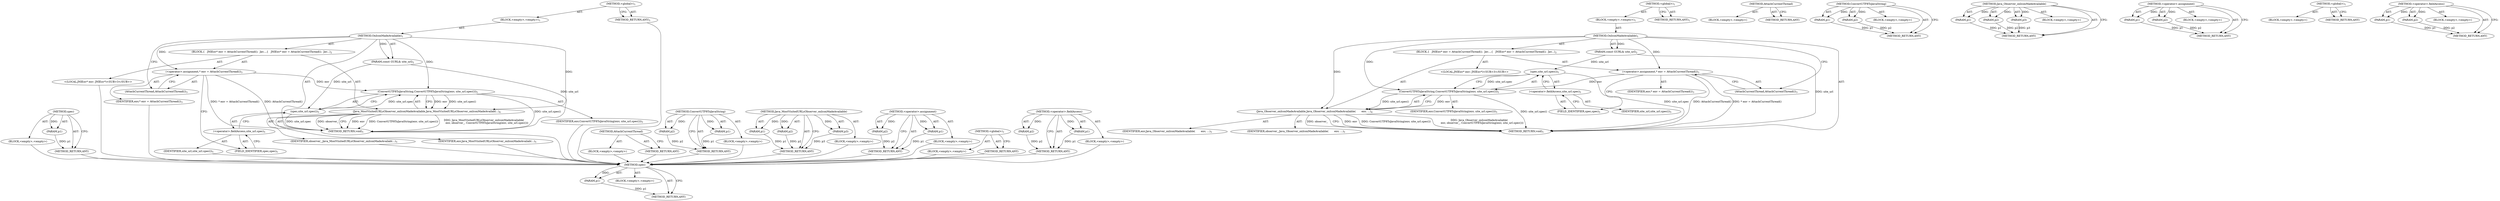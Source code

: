 digraph "&lt;operator&gt;.fieldAccess" {
vulnerable_62 [label=<(METHOD,spec)>];
vulnerable_63 [label=<(PARAM,p1)>];
vulnerable_64 [label=<(BLOCK,&lt;empty&gt;,&lt;empty&gt;)>];
vulnerable_65 [label=<(METHOD_RETURN,ANY)>];
vulnerable_6 [label=<(METHOD,&lt;global&gt;)<SUB>1</SUB>>];
vulnerable_7 [label=<(BLOCK,&lt;empty&gt;,&lt;empty&gt;)<SUB>1</SUB>>];
vulnerable_8 [label=<(METHOD,OnIconMadeAvailable)<SUB>1</SUB>>];
vulnerable_9 [label=<(PARAM,const GURL&amp; site_url)<SUB>2</SUB>>];
vulnerable_10 [label=<(BLOCK,{
   JNIEnv* env = AttachCurrentThread();
  Jav...,{
   JNIEnv* env = AttachCurrentThread();
  Jav...)<SUB>2</SUB>>];
vulnerable_11 [label="<(LOCAL,JNIEnv* env: JNIEnv*)<SUB>3</SUB>>"];
vulnerable_12 [label=<(&lt;operator&gt;.assignment,* env = AttachCurrentThread())<SUB>3</SUB>>];
vulnerable_13 [label=<(IDENTIFIER,env,* env = AttachCurrentThread())<SUB>3</SUB>>];
vulnerable_14 [label=<(AttachCurrentThread,AttachCurrentThread())<SUB>3</SUB>>];
vulnerable_15 [label=<(Java_MostVisitedURLsObserver_onIconMadeAvailable,Java_MostVisitedURLsObserver_onIconMadeAvailabl...)<SUB>4</SUB>>];
vulnerable_16 [label=<(IDENTIFIER,env,Java_MostVisitedURLsObserver_onIconMadeAvailabl...)<SUB>5</SUB>>];
vulnerable_17 [label=<(IDENTIFIER,observer_,Java_MostVisitedURLsObserver_onIconMadeAvailabl...)<SUB>5</SUB>>];
vulnerable_18 [label=<(ConvertUTF8ToJavaString,ConvertUTF8ToJavaString(env, site_url.spec()))<SUB>5</SUB>>];
vulnerable_19 [label=<(IDENTIFIER,env,ConvertUTF8ToJavaString(env, site_url.spec()))<SUB>5</SUB>>];
vulnerable_20 [label=<(spec,site_url.spec())<SUB>5</SUB>>];
vulnerable_21 [label=<(&lt;operator&gt;.fieldAccess,site_url.spec)<SUB>5</SUB>>];
vulnerable_22 [label=<(IDENTIFIER,site_url,site_url.spec())<SUB>5</SUB>>];
vulnerable_23 [label=<(FIELD_IDENTIFIER,spec,spec)<SUB>5</SUB>>];
vulnerable_24 [label=<(METHOD_RETURN,void)<SUB>1</SUB>>];
vulnerable_26 [label=<(METHOD_RETURN,ANY)<SUB>1</SUB>>];
vulnerable_48 [label=<(METHOD,AttachCurrentThread)>];
vulnerable_49 [label=<(BLOCK,&lt;empty&gt;,&lt;empty&gt;)>];
vulnerable_50 [label=<(METHOD_RETURN,ANY)>];
vulnerable_57 [label=<(METHOD,ConvertUTF8ToJavaString)>];
vulnerable_58 [label=<(PARAM,p1)>];
vulnerable_59 [label=<(PARAM,p2)>];
vulnerable_60 [label=<(BLOCK,&lt;empty&gt;,&lt;empty&gt;)>];
vulnerable_61 [label=<(METHOD_RETURN,ANY)>];
vulnerable_51 [label=<(METHOD,Java_MostVisitedURLsObserver_onIconMadeAvailable)>];
vulnerable_52 [label=<(PARAM,p1)>];
vulnerable_53 [label=<(PARAM,p2)>];
vulnerable_54 [label=<(PARAM,p3)>];
vulnerable_55 [label=<(BLOCK,&lt;empty&gt;,&lt;empty&gt;)>];
vulnerable_56 [label=<(METHOD_RETURN,ANY)>];
vulnerable_43 [label=<(METHOD,&lt;operator&gt;.assignment)>];
vulnerable_44 [label=<(PARAM,p1)>];
vulnerable_45 [label=<(PARAM,p2)>];
vulnerable_46 [label=<(BLOCK,&lt;empty&gt;,&lt;empty&gt;)>];
vulnerable_47 [label=<(METHOD_RETURN,ANY)>];
vulnerable_37 [label=<(METHOD,&lt;global&gt;)<SUB>1</SUB>>];
vulnerable_38 [label=<(BLOCK,&lt;empty&gt;,&lt;empty&gt;)>];
vulnerable_39 [label=<(METHOD_RETURN,ANY)>];
vulnerable_66 [label=<(METHOD,&lt;operator&gt;.fieldAccess)>];
vulnerable_67 [label=<(PARAM,p1)>];
vulnerable_68 [label=<(PARAM,p2)>];
vulnerable_69 [label=<(BLOCK,&lt;empty&gt;,&lt;empty&gt;)>];
vulnerable_70 [label=<(METHOD_RETURN,ANY)>];
fixed_62 [label=<(METHOD,spec)>];
fixed_63 [label=<(PARAM,p1)>];
fixed_64 [label=<(BLOCK,&lt;empty&gt;,&lt;empty&gt;)>];
fixed_65 [label=<(METHOD_RETURN,ANY)>];
fixed_6 [label=<(METHOD,&lt;global&gt;)<SUB>1</SUB>>];
fixed_7 [label=<(BLOCK,&lt;empty&gt;,&lt;empty&gt;)<SUB>1</SUB>>];
fixed_8 [label=<(METHOD,OnIconMadeAvailable)<SUB>1</SUB>>];
fixed_9 [label=<(PARAM,const GURL&amp; site_url)<SUB>2</SUB>>];
fixed_10 [label=<(BLOCK,{
   JNIEnv* env = AttachCurrentThread();
  Jav...,{
   JNIEnv* env = AttachCurrentThread();
  Jav...)<SUB>2</SUB>>];
fixed_11 [label="<(LOCAL,JNIEnv* env: JNIEnv*)<SUB>3</SUB>>"];
fixed_12 [label=<(&lt;operator&gt;.assignment,* env = AttachCurrentThread())<SUB>3</SUB>>];
fixed_13 [label=<(IDENTIFIER,env,* env = AttachCurrentThread())<SUB>3</SUB>>];
fixed_14 [label=<(AttachCurrentThread,AttachCurrentThread())<SUB>3</SUB>>];
fixed_15 [label=<(Java_Observer_onIconMadeAvailable,Java_Observer_onIconMadeAvailable(
       env, ...)<SUB>4</SUB>>];
fixed_16 [label=<(IDENTIFIER,env,Java_Observer_onIconMadeAvailable(
       env, ...)<SUB>5</SUB>>];
fixed_17 [label=<(IDENTIFIER,observer_,Java_Observer_onIconMadeAvailable(
       env, ...)<SUB>5</SUB>>];
fixed_18 [label=<(ConvertUTF8ToJavaString,ConvertUTF8ToJavaString(env, site_url.spec()))<SUB>5</SUB>>];
fixed_19 [label=<(IDENTIFIER,env,ConvertUTF8ToJavaString(env, site_url.spec()))<SUB>5</SUB>>];
fixed_20 [label=<(spec,site_url.spec())<SUB>5</SUB>>];
fixed_21 [label=<(&lt;operator&gt;.fieldAccess,site_url.spec)<SUB>5</SUB>>];
fixed_22 [label=<(IDENTIFIER,site_url,site_url.spec())<SUB>5</SUB>>];
fixed_23 [label=<(FIELD_IDENTIFIER,spec,spec)<SUB>5</SUB>>];
fixed_24 [label=<(METHOD_RETURN,void)<SUB>1</SUB>>];
fixed_26 [label=<(METHOD_RETURN,ANY)<SUB>1</SUB>>];
fixed_48 [label=<(METHOD,AttachCurrentThread)>];
fixed_49 [label=<(BLOCK,&lt;empty&gt;,&lt;empty&gt;)>];
fixed_50 [label=<(METHOD_RETURN,ANY)>];
fixed_57 [label=<(METHOD,ConvertUTF8ToJavaString)>];
fixed_58 [label=<(PARAM,p1)>];
fixed_59 [label=<(PARAM,p2)>];
fixed_60 [label=<(BLOCK,&lt;empty&gt;,&lt;empty&gt;)>];
fixed_61 [label=<(METHOD_RETURN,ANY)>];
fixed_51 [label=<(METHOD,Java_Observer_onIconMadeAvailable)>];
fixed_52 [label=<(PARAM,p1)>];
fixed_53 [label=<(PARAM,p2)>];
fixed_54 [label=<(PARAM,p3)>];
fixed_55 [label=<(BLOCK,&lt;empty&gt;,&lt;empty&gt;)>];
fixed_56 [label=<(METHOD_RETURN,ANY)>];
fixed_43 [label=<(METHOD,&lt;operator&gt;.assignment)>];
fixed_44 [label=<(PARAM,p1)>];
fixed_45 [label=<(PARAM,p2)>];
fixed_46 [label=<(BLOCK,&lt;empty&gt;,&lt;empty&gt;)>];
fixed_47 [label=<(METHOD_RETURN,ANY)>];
fixed_37 [label=<(METHOD,&lt;global&gt;)<SUB>1</SUB>>];
fixed_38 [label=<(BLOCK,&lt;empty&gt;,&lt;empty&gt;)>];
fixed_39 [label=<(METHOD_RETURN,ANY)>];
fixed_66 [label=<(METHOD,&lt;operator&gt;.fieldAccess)>];
fixed_67 [label=<(PARAM,p1)>];
fixed_68 [label=<(PARAM,p2)>];
fixed_69 [label=<(BLOCK,&lt;empty&gt;,&lt;empty&gt;)>];
fixed_70 [label=<(METHOD_RETURN,ANY)>];
vulnerable_62 -> vulnerable_63  [key=0, label="AST: "];
vulnerable_62 -> vulnerable_63  [key=1, label="DDG: "];
vulnerable_62 -> vulnerable_64  [key=0, label="AST: "];
vulnerable_62 -> vulnerable_65  [key=0, label="AST: "];
vulnerable_62 -> vulnerable_65  [key=1, label="CFG: "];
vulnerable_63 -> vulnerable_65  [key=0, label="DDG: p1"];
vulnerable_64 -> fixed_62  [key=0];
vulnerable_65 -> fixed_62  [key=0];
vulnerable_6 -> vulnerable_7  [key=0, label="AST: "];
vulnerable_6 -> vulnerable_26  [key=0, label="AST: "];
vulnerable_6 -> vulnerable_26  [key=1, label="CFG: "];
vulnerable_7 -> vulnerable_8  [key=0, label="AST: "];
vulnerable_8 -> vulnerable_9  [key=0, label="AST: "];
vulnerable_8 -> vulnerable_9  [key=1, label="DDG: "];
vulnerable_8 -> vulnerable_10  [key=0, label="AST: "];
vulnerable_8 -> vulnerable_24  [key=0, label="AST: "];
vulnerable_8 -> vulnerable_14  [key=0, label="CFG: "];
vulnerable_8 -> vulnerable_12  [key=0, label="DDG: "];
vulnerable_8 -> vulnerable_15  [key=0, label="DDG: "];
vulnerable_8 -> vulnerable_18  [key=0, label="DDG: "];
vulnerable_9 -> vulnerable_24  [key=0, label="DDG: site_url"];
vulnerable_9 -> vulnerable_20  [key=0, label="DDG: site_url"];
vulnerable_10 -> vulnerable_11  [key=0, label="AST: "];
vulnerable_10 -> vulnerable_12  [key=0, label="AST: "];
vulnerable_10 -> vulnerable_15  [key=0, label="AST: "];
vulnerable_11 -> fixed_62  [key=0];
vulnerable_12 -> vulnerable_13  [key=0, label="AST: "];
vulnerable_12 -> vulnerable_14  [key=0, label="AST: "];
vulnerable_12 -> vulnerable_23  [key=0, label="CFG: "];
vulnerable_12 -> vulnerable_24  [key=0, label="DDG: AttachCurrentThread()"];
vulnerable_12 -> vulnerable_24  [key=1, label="DDG: * env = AttachCurrentThread()"];
vulnerable_12 -> vulnerable_18  [key=0, label="DDG: env"];
vulnerable_13 -> fixed_62  [key=0];
vulnerable_14 -> vulnerable_12  [key=0, label="CFG: "];
vulnerable_15 -> vulnerable_16  [key=0, label="AST: "];
vulnerable_15 -> vulnerable_17  [key=0, label="AST: "];
vulnerable_15 -> vulnerable_18  [key=0, label="AST: "];
vulnerable_15 -> vulnerable_24  [key=0, label="CFG: "];
vulnerable_15 -> vulnerable_24  [key=1, label="DDG: env"];
vulnerable_15 -> vulnerable_24  [key=2, label="DDG: ConvertUTF8ToJavaString(env, site_url.spec())"];
vulnerable_15 -> vulnerable_24  [key=3, label="DDG: Java_MostVisitedURLsObserver_onIconMadeAvailable(
       env, observer_, ConvertUTF8ToJavaString(env, site_url.spec()))"];
vulnerable_15 -> vulnerable_24  [key=4, label="DDG: observer_"];
vulnerable_16 -> fixed_62  [key=0];
vulnerable_17 -> fixed_62  [key=0];
vulnerable_18 -> vulnerable_19  [key=0, label="AST: "];
vulnerable_18 -> vulnerable_20  [key=0, label="AST: "];
vulnerable_18 -> vulnerable_15  [key=0, label="CFG: "];
vulnerable_18 -> vulnerable_15  [key=1, label="DDG: env"];
vulnerable_18 -> vulnerable_15  [key=2, label="DDG: site_url.spec()"];
vulnerable_18 -> vulnerable_24  [key=0, label="DDG: site_url.spec()"];
vulnerable_19 -> fixed_62  [key=0];
vulnerable_20 -> vulnerable_21  [key=0, label="AST: "];
vulnerable_20 -> vulnerable_18  [key=0, label="CFG: "];
vulnerable_20 -> vulnerable_18  [key=1, label="DDG: site_url.spec"];
vulnerable_20 -> vulnerable_24  [key=0, label="DDG: site_url.spec"];
vulnerable_21 -> vulnerable_22  [key=0, label="AST: "];
vulnerable_21 -> vulnerable_23  [key=0, label="AST: "];
vulnerable_21 -> vulnerable_20  [key=0, label="CFG: "];
vulnerable_22 -> fixed_62  [key=0];
vulnerable_23 -> vulnerable_21  [key=0, label="CFG: "];
vulnerable_24 -> fixed_62  [key=0];
vulnerable_26 -> fixed_62  [key=0];
vulnerable_48 -> vulnerable_49  [key=0, label="AST: "];
vulnerable_48 -> vulnerable_50  [key=0, label="AST: "];
vulnerable_48 -> vulnerable_50  [key=1, label="CFG: "];
vulnerable_49 -> fixed_62  [key=0];
vulnerable_50 -> fixed_62  [key=0];
vulnerable_57 -> vulnerable_58  [key=0, label="AST: "];
vulnerable_57 -> vulnerable_58  [key=1, label="DDG: "];
vulnerable_57 -> vulnerable_60  [key=0, label="AST: "];
vulnerable_57 -> vulnerable_59  [key=0, label="AST: "];
vulnerable_57 -> vulnerable_59  [key=1, label="DDG: "];
vulnerable_57 -> vulnerable_61  [key=0, label="AST: "];
vulnerable_57 -> vulnerable_61  [key=1, label="CFG: "];
vulnerable_58 -> vulnerable_61  [key=0, label="DDG: p1"];
vulnerable_59 -> vulnerable_61  [key=0, label="DDG: p2"];
vulnerable_60 -> fixed_62  [key=0];
vulnerable_61 -> fixed_62  [key=0];
vulnerable_51 -> vulnerable_52  [key=0, label="AST: "];
vulnerable_51 -> vulnerable_52  [key=1, label="DDG: "];
vulnerable_51 -> vulnerable_55  [key=0, label="AST: "];
vulnerable_51 -> vulnerable_53  [key=0, label="AST: "];
vulnerable_51 -> vulnerable_53  [key=1, label="DDG: "];
vulnerable_51 -> vulnerable_56  [key=0, label="AST: "];
vulnerable_51 -> vulnerable_56  [key=1, label="CFG: "];
vulnerable_51 -> vulnerable_54  [key=0, label="AST: "];
vulnerable_51 -> vulnerable_54  [key=1, label="DDG: "];
vulnerable_52 -> vulnerable_56  [key=0, label="DDG: p1"];
vulnerable_53 -> vulnerable_56  [key=0, label="DDG: p2"];
vulnerable_54 -> vulnerable_56  [key=0, label="DDG: p3"];
vulnerable_55 -> fixed_62  [key=0];
vulnerable_56 -> fixed_62  [key=0];
vulnerable_43 -> vulnerable_44  [key=0, label="AST: "];
vulnerable_43 -> vulnerable_44  [key=1, label="DDG: "];
vulnerable_43 -> vulnerable_46  [key=0, label="AST: "];
vulnerable_43 -> vulnerable_45  [key=0, label="AST: "];
vulnerable_43 -> vulnerable_45  [key=1, label="DDG: "];
vulnerable_43 -> vulnerable_47  [key=0, label="AST: "];
vulnerable_43 -> vulnerable_47  [key=1, label="CFG: "];
vulnerable_44 -> vulnerable_47  [key=0, label="DDG: p1"];
vulnerable_45 -> vulnerable_47  [key=0, label="DDG: p2"];
vulnerable_46 -> fixed_62  [key=0];
vulnerable_47 -> fixed_62  [key=0];
vulnerable_37 -> vulnerable_38  [key=0, label="AST: "];
vulnerable_37 -> vulnerable_39  [key=0, label="AST: "];
vulnerable_37 -> vulnerable_39  [key=1, label="CFG: "];
vulnerable_38 -> fixed_62  [key=0];
vulnerable_39 -> fixed_62  [key=0];
vulnerable_66 -> vulnerable_67  [key=0, label="AST: "];
vulnerable_66 -> vulnerable_67  [key=1, label="DDG: "];
vulnerable_66 -> vulnerable_69  [key=0, label="AST: "];
vulnerable_66 -> vulnerable_68  [key=0, label="AST: "];
vulnerable_66 -> vulnerable_68  [key=1, label="DDG: "];
vulnerable_66 -> vulnerable_70  [key=0, label="AST: "];
vulnerable_66 -> vulnerable_70  [key=1, label="CFG: "];
vulnerable_67 -> vulnerable_70  [key=0, label="DDG: p1"];
vulnerable_68 -> vulnerable_70  [key=0, label="DDG: p2"];
vulnerable_69 -> fixed_62  [key=0];
vulnerable_70 -> fixed_62  [key=0];
fixed_62 -> fixed_63  [key=0, label="AST: "];
fixed_62 -> fixed_63  [key=1, label="DDG: "];
fixed_62 -> fixed_64  [key=0, label="AST: "];
fixed_62 -> fixed_65  [key=0, label="AST: "];
fixed_62 -> fixed_65  [key=1, label="CFG: "];
fixed_63 -> fixed_65  [key=0, label="DDG: p1"];
fixed_6 -> fixed_7  [key=0, label="AST: "];
fixed_6 -> fixed_26  [key=0, label="AST: "];
fixed_6 -> fixed_26  [key=1, label="CFG: "];
fixed_7 -> fixed_8  [key=0, label="AST: "];
fixed_8 -> fixed_9  [key=0, label="AST: "];
fixed_8 -> fixed_9  [key=1, label="DDG: "];
fixed_8 -> fixed_10  [key=0, label="AST: "];
fixed_8 -> fixed_24  [key=0, label="AST: "];
fixed_8 -> fixed_14  [key=0, label="CFG: "];
fixed_8 -> fixed_12  [key=0, label="DDG: "];
fixed_8 -> fixed_15  [key=0, label="DDG: "];
fixed_8 -> fixed_18  [key=0, label="DDG: "];
fixed_9 -> fixed_24  [key=0, label="DDG: site_url"];
fixed_9 -> fixed_20  [key=0, label="DDG: site_url"];
fixed_10 -> fixed_11  [key=0, label="AST: "];
fixed_10 -> fixed_12  [key=0, label="AST: "];
fixed_10 -> fixed_15  [key=0, label="AST: "];
fixed_12 -> fixed_13  [key=0, label="AST: "];
fixed_12 -> fixed_14  [key=0, label="AST: "];
fixed_12 -> fixed_23  [key=0, label="CFG: "];
fixed_12 -> fixed_24  [key=0, label="DDG: AttachCurrentThread()"];
fixed_12 -> fixed_24  [key=1, label="DDG: * env = AttachCurrentThread()"];
fixed_12 -> fixed_18  [key=0, label="DDG: env"];
fixed_14 -> fixed_12  [key=0, label="CFG: "];
fixed_15 -> fixed_16  [key=0, label="AST: "];
fixed_15 -> fixed_17  [key=0, label="AST: "];
fixed_15 -> fixed_18  [key=0, label="AST: "];
fixed_15 -> fixed_24  [key=0, label="CFG: "];
fixed_15 -> fixed_24  [key=1, label="DDG: env"];
fixed_15 -> fixed_24  [key=2, label="DDG: ConvertUTF8ToJavaString(env, site_url.spec())"];
fixed_15 -> fixed_24  [key=3, label="DDG: Java_Observer_onIconMadeAvailable(
       env, observer_, ConvertUTF8ToJavaString(env, site_url.spec()))"];
fixed_15 -> fixed_24  [key=4, label="DDG: observer_"];
fixed_18 -> fixed_19  [key=0, label="AST: "];
fixed_18 -> fixed_20  [key=0, label="AST: "];
fixed_18 -> fixed_15  [key=0, label="CFG: "];
fixed_18 -> fixed_15  [key=1, label="DDG: env"];
fixed_18 -> fixed_15  [key=2, label="DDG: site_url.spec()"];
fixed_18 -> fixed_24  [key=0, label="DDG: site_url.spec()"];
fixed_20 -> fixed_21  [key=0, label="AST: "];
fixed_20 -> fixed_18  [key=0, label="CFG: "];
fixed_20 -> fixed_18  [key=1, label="DDG: site_url.spec"];
fixed_20 -> fixed_24  [key=0, label="DDG: site_url.spec"];
fixed_21 -> fixed_22  [key=0, label="AST: "];
fixed_21 -> fixed_23  [key=0, label="AST: "];
fixed_21 -> fixed_20  [key=0, label="CFG: "];
fixed_23 -> fixed_21  [key=0, label="CFG: "];
fixed_48 -> fixed_49  [key=0, label="AST: "];
fixed_48 -> fixed_50  [key=0, label="AST: "];
fixed_48 -> fixed_50  [key=1, label="CFG: "];
fixed_57 -> fixed_58  [key=0, label="AST: "];
fixed_57 -> fixed_58  [key=1, label="DDG: "];
fixed_57 -> fixed_60  [key=0, label="AST: "];
fixed_57 -> fixed_59  [key=0, label="AST: "];
fixed_57 -> fixed_59  [key=1, label="DDG: "];
fixed_57 -> fixed_61  [key=0, label="AST: "];
fixed_57 -> fixed_61  [key=1, label="CFG: "];
fixed_58 -> fixed_61  [key=0, label="DDG: p1"];
fixed_59 -> fixed_61  [key=0, label="DDG: p2"];
fixed_51 -> fixed_52  [key=0, label="AST: "];
fixed_51 -> fixed_52  [key=1, label="DDG: "];
fixed_51 -> fixed_55  [key=0, label="AST: "];
fixed_51 -> fixed_53  [key=0, label="AST: "];
fixed_51 -> fixed_53  [key=1, label="DDG: "];
fixed_51 -> fixed_56  [key=0, label="AST: "];
fixed_51 -> fixed_56  [key=1, label="CFG: "];
fixed_51 -> fixed_54  [key=0, label="AST: "];
fixed_51 -> fixed_54  [key=1, label="DDG: "];
fixed_52 -> fixed_56  [key=0, label="DDG: p1"];
fixed_53 -> fixed_56  [key=0, label="DDG: p2"];
fixed_54 -> fixed_56  [key=0, label="DDG: p3"];
fixed_43 -> fixed_44  [key=0, label="AST: "];
fixed_43 -> fixed_44  [key=1, label="DDG: "];
fixed_43 -> fixed_46  [key=0, label="AST: "];
fixed_43 -> fixed_45  [key=0, label="AST: "];
fixed_43 -> fixed_45  [key=1, label="DDG: "];
fixed_43 -> fixed_47  [key=0, label="AST: "];
fixed_43 -> fixed_47  [key=1, label="CFG: "];
fixed_44 -> fixed_47  [key=0, label="DDG: p1"];
fixed_45 -> fixed_47  [key=0, label="DDG: p2"];
fixed_37 -> fixed_38  [key=0, label="AST: "];
fixed_37 -> fixed_39  [key=0, label="AST: "];
fixed_37 -> fixed_39  [key=1, label="CFG: "];
fixed_66 -> fixed_67  [key=0, label="AST: "];
fixed_66 -> fixed_67  [key=1, label="DDG: "];
fixed_66 -> fixed_69  [key=0, label="AST: "];
fixed_66 -> fixed_68  [key=0, label="AST: "];
fixed_66 -> fixed_68  [key=1, label="DDG: "];
fixed_66 -> fixed_70  [key=0, label="AST: "];
fixed_66 -> fixed_70  [key=1, label="CFG: "];
fixed_67 -> fixed_70  [key=0, label="DDG: p1"];
fixed_68 -> fixed_70  [key=0, label="DDG: p2"];
}
